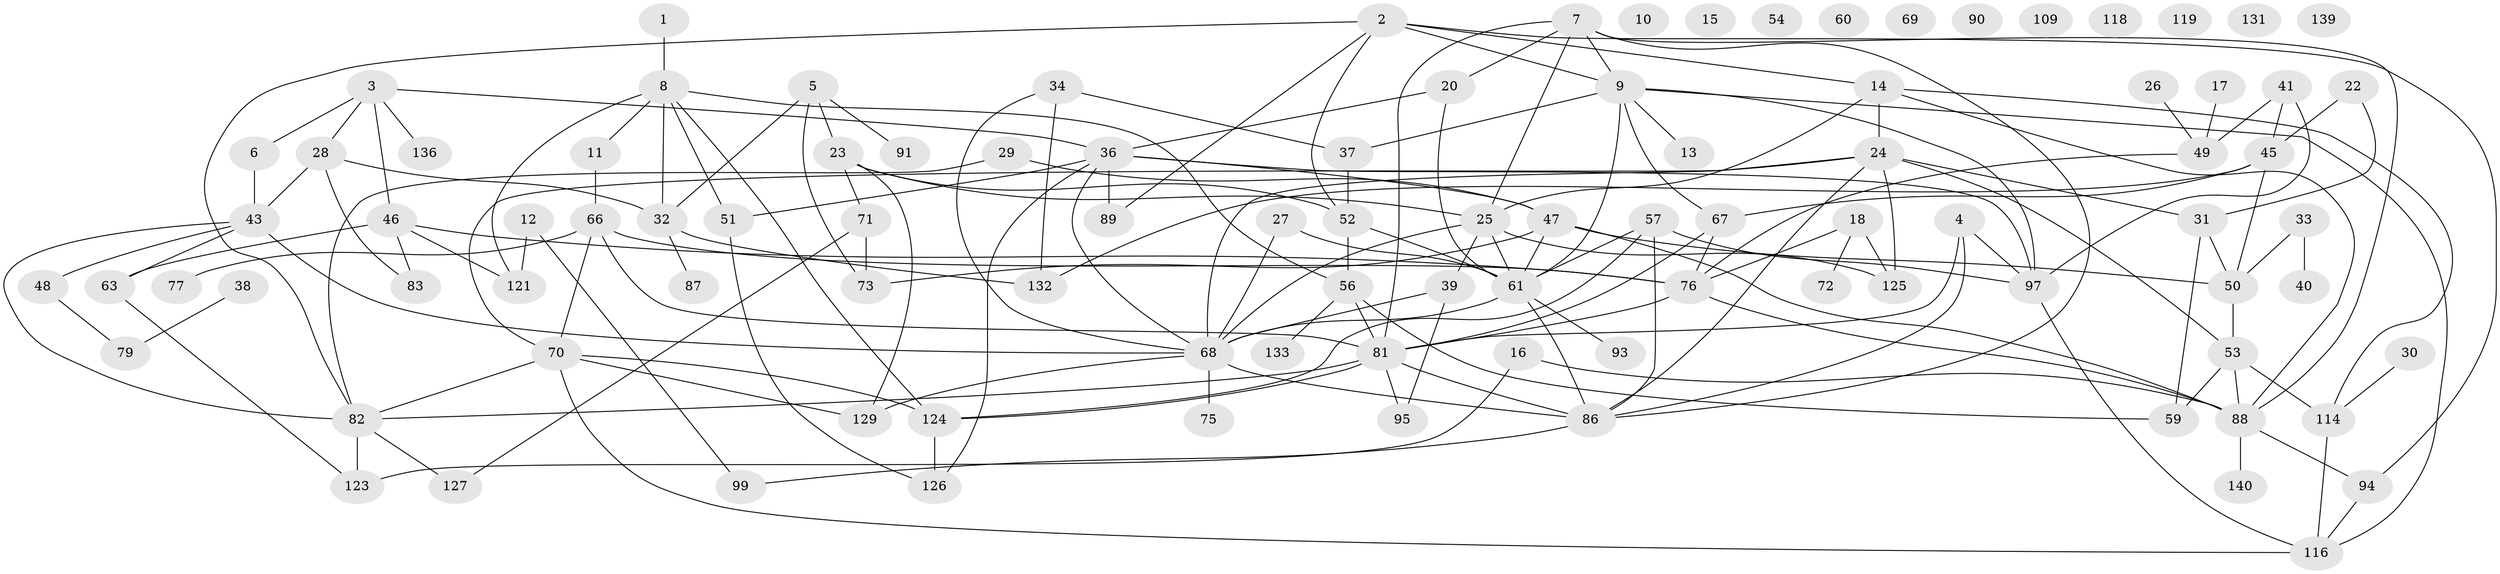 // original degree distribution, {1: 0.15753424657534246, 5: 0.10273972602739725, 3: 0.2671232876712329, 2: 0.17123287671232876, 6: 0.04794520547945205, 0: 0.0684931506849315, 4: 0.15753424657534246, 7: 0.02054794520547945, 8: 0.00684931506849315}
// Generated by graph-tools (version 1.1) at 2025/41/03/06/25 10:41:23]
// undirected, 99 vertices, 165 edges
graph export_dot {
graph [start="1"]
  node [color=gray90,style=filled];
  1;
  2 [super="+101"];
  3 [super="+122"];
  4 [super="+135"];
  5 [super="+96"];
  6 [super="+92"];
  7 [super="+44"];
  8 [super="+19"];
  9 [super="+110"];
  10 [super="+62"];
  11 [super="+115"];
  12 [super="+42"];
  13;
  14 [super="+145"];
  15;
  16;
  17;
  18 [super="+21"];
  20;
  22;
  23 [super="+113"];
  24 [super="+35"];
  25 [super="+74"];
  26;
  27;
  28 [super="+78"];
  29 [super="+143"];
  30;
  31 [super="+112"];
  32 [super="+103"];
  33;
  34 [super="+111"];
  36 [super="+98"];
  37;
  38;
  39 [super="+102"];
  40;
  41;
  43 [super="+55"];
  45 [super="+144"];
  46 [super="+104"];
  47 [super="+107"];
  48;
  49 [super="+108"];
  50 [super="+58"];
  51;
  52 [super="+130"];
  53 [super="+64"];
  54;
  56 [super="+65"];
  57 [super="+105"];
  59;
  60;
  61 [super="+117"];
  63 [super="+134"];
  66;
  67 [super="+141"];
  68 [super="+138"];
  69;
  70 [super="+80"];
  71 [super="+137"];
  72;
  73;
  75;
  76 [super="+85"];
  77;
  79;
  81 [super="+84"];
  82 [super="+120"];
  83;
  86 [super="+142"];
  87;
  88 [super="+106"];
  89;
  90;
  91;
  93;
  94;
  95;
  97 [super="+100"];
  99;
  109;
  114;
  116 [super="+146"];
  118;
  119;
  121 [super="+128"];
  123;
  124;
  125;
  126;
  127;
  129;
  131;
  132;
  133;
  136;
  139;
  140;
  1 -- 8;
  2 -- 94;
  2 -- 9;
  2 -- 89;
  2 -- 52;
  2 -- 14;
  2 -- 82;
  3 -- 46;
  3 -- 136;
  3 -- 36;
  3 -- 6;
  3 -- 28;
  4 -- 81;
  4 -- 97;
  4 -- 86;
  5 -- 91;
  5 -- 73;
  5 -- 23;
  5 -- 32;
  6 -- 43;
  7 -- 20;
  7 -- 25;
  7 -- 81;
  7 -- 9;
  7 -- 88;
  7 -- 86;
  8 -- 51;
  8 -- 121;
  8 -- 56;
  8 -- 124;
  8 -- 11;
  8 -- 32;
  9 -- 61;
  9 -- 37;
  9 -- 13;
  9 -- 67;
  9 -- 116;
  9 -- 97;
  11 -- 66;
  12 -- 99;
  12 -- 121;
  14 -- 88;
  14 -- 114;
  14 -- 24;
  14 -- 25;
  16 -- 88;
  16 -- 123;
  17 -- 49;
  18 -- 76;
  18 -- 72;
  18 -- 125;
  20 -- 36;
  20 -- 61;
  22 -- 31;
  22 -- 45;
  23 -- 71;
  23 -- 25;
  23 -- 52;
  23 -- 129;
  24 -- 70;
  24 -- 86;
  24 -- 125;
  24 -- 31;
  24 -- 68;
  24 -- 53;
  25 -- 61;
  25 -- 68;
  25 -- 125;
  25 -- 39;
  26 -- 49;
  27 -- 61;
  27 -- 68;
  28 -- 83;
  28 -- 32;
  28 -- 43 [weight=2];
  29 -- 47;
  29 -- 82;
  30 -- 114;
  31 -- 59;
  31 -- 50;
  32 -- 132;
  32 -- 87;
  33 -- 40;
  33 -- 50;
  34 -- 68;
  34 -- 132;
  34 -- 37;
  36 -- 68;
  36 -- 97;
  36 -- 126;
  36 -- 89;
  36 -- 51;
  36 -- 47;
  37 -- 52;
  38 -- 79;
  39 -- 95;
  39 -- 68;
  41 -- 49;
  41 -- 45;
  41 -- 97;
  43 -- 48;
  43 -- 82;
  43 -- 68;
  43 -- 63;
  45 -- 50;
  45 -- 67;
  45 -- 132;
  46 -- 63;
  46 -- 83;
  46 -- 121;
  46 -- 76 [weight=2];
  47 -- 61;
  47 -- 73;
  47 -- 50;
  47 -- 88;
  48 -- 79;
  49 -- 76;
  50 -- 53;
  51 -- 126;
  52 -- 61;
  52 -- 56;
  53 -- 59;
  53 -- 114;
  53 -- 88;
  56 -- 59;
  56 -- 133;
  56 -- 81;
  57 -- 61;
  57 -- 97;
  57 -- 124;
  57 -- 86;
  61 -- 93;
  61 -- 68;
  61 -- 86;
  63 -- 123;
  66 -- 70;
  66 -- 77;
  66 -- 81;
  66 -- 76;
  67 -- 81;
  67 -- 76;
  68 -- 75;
  68 -- 129;
  68 -- 86;
  70 -- 82;
  70 -- 129;
  70 -- 124;
  70 -- 116;
  71 -- 127;
  71 -- 73;
  76 -- 81;
  76 -- 88;
  81 -- 82;
  81 -- 95;
  81 -- 124;
  81 -- 86;
  82 -- 123;
  82 -- 127;
  86 -- 99;
  88 -- 94;
  88 -- 140;
  94 -- 116;
  97 -- 116;
  114 -- 116;
  124 -- 126;
}
